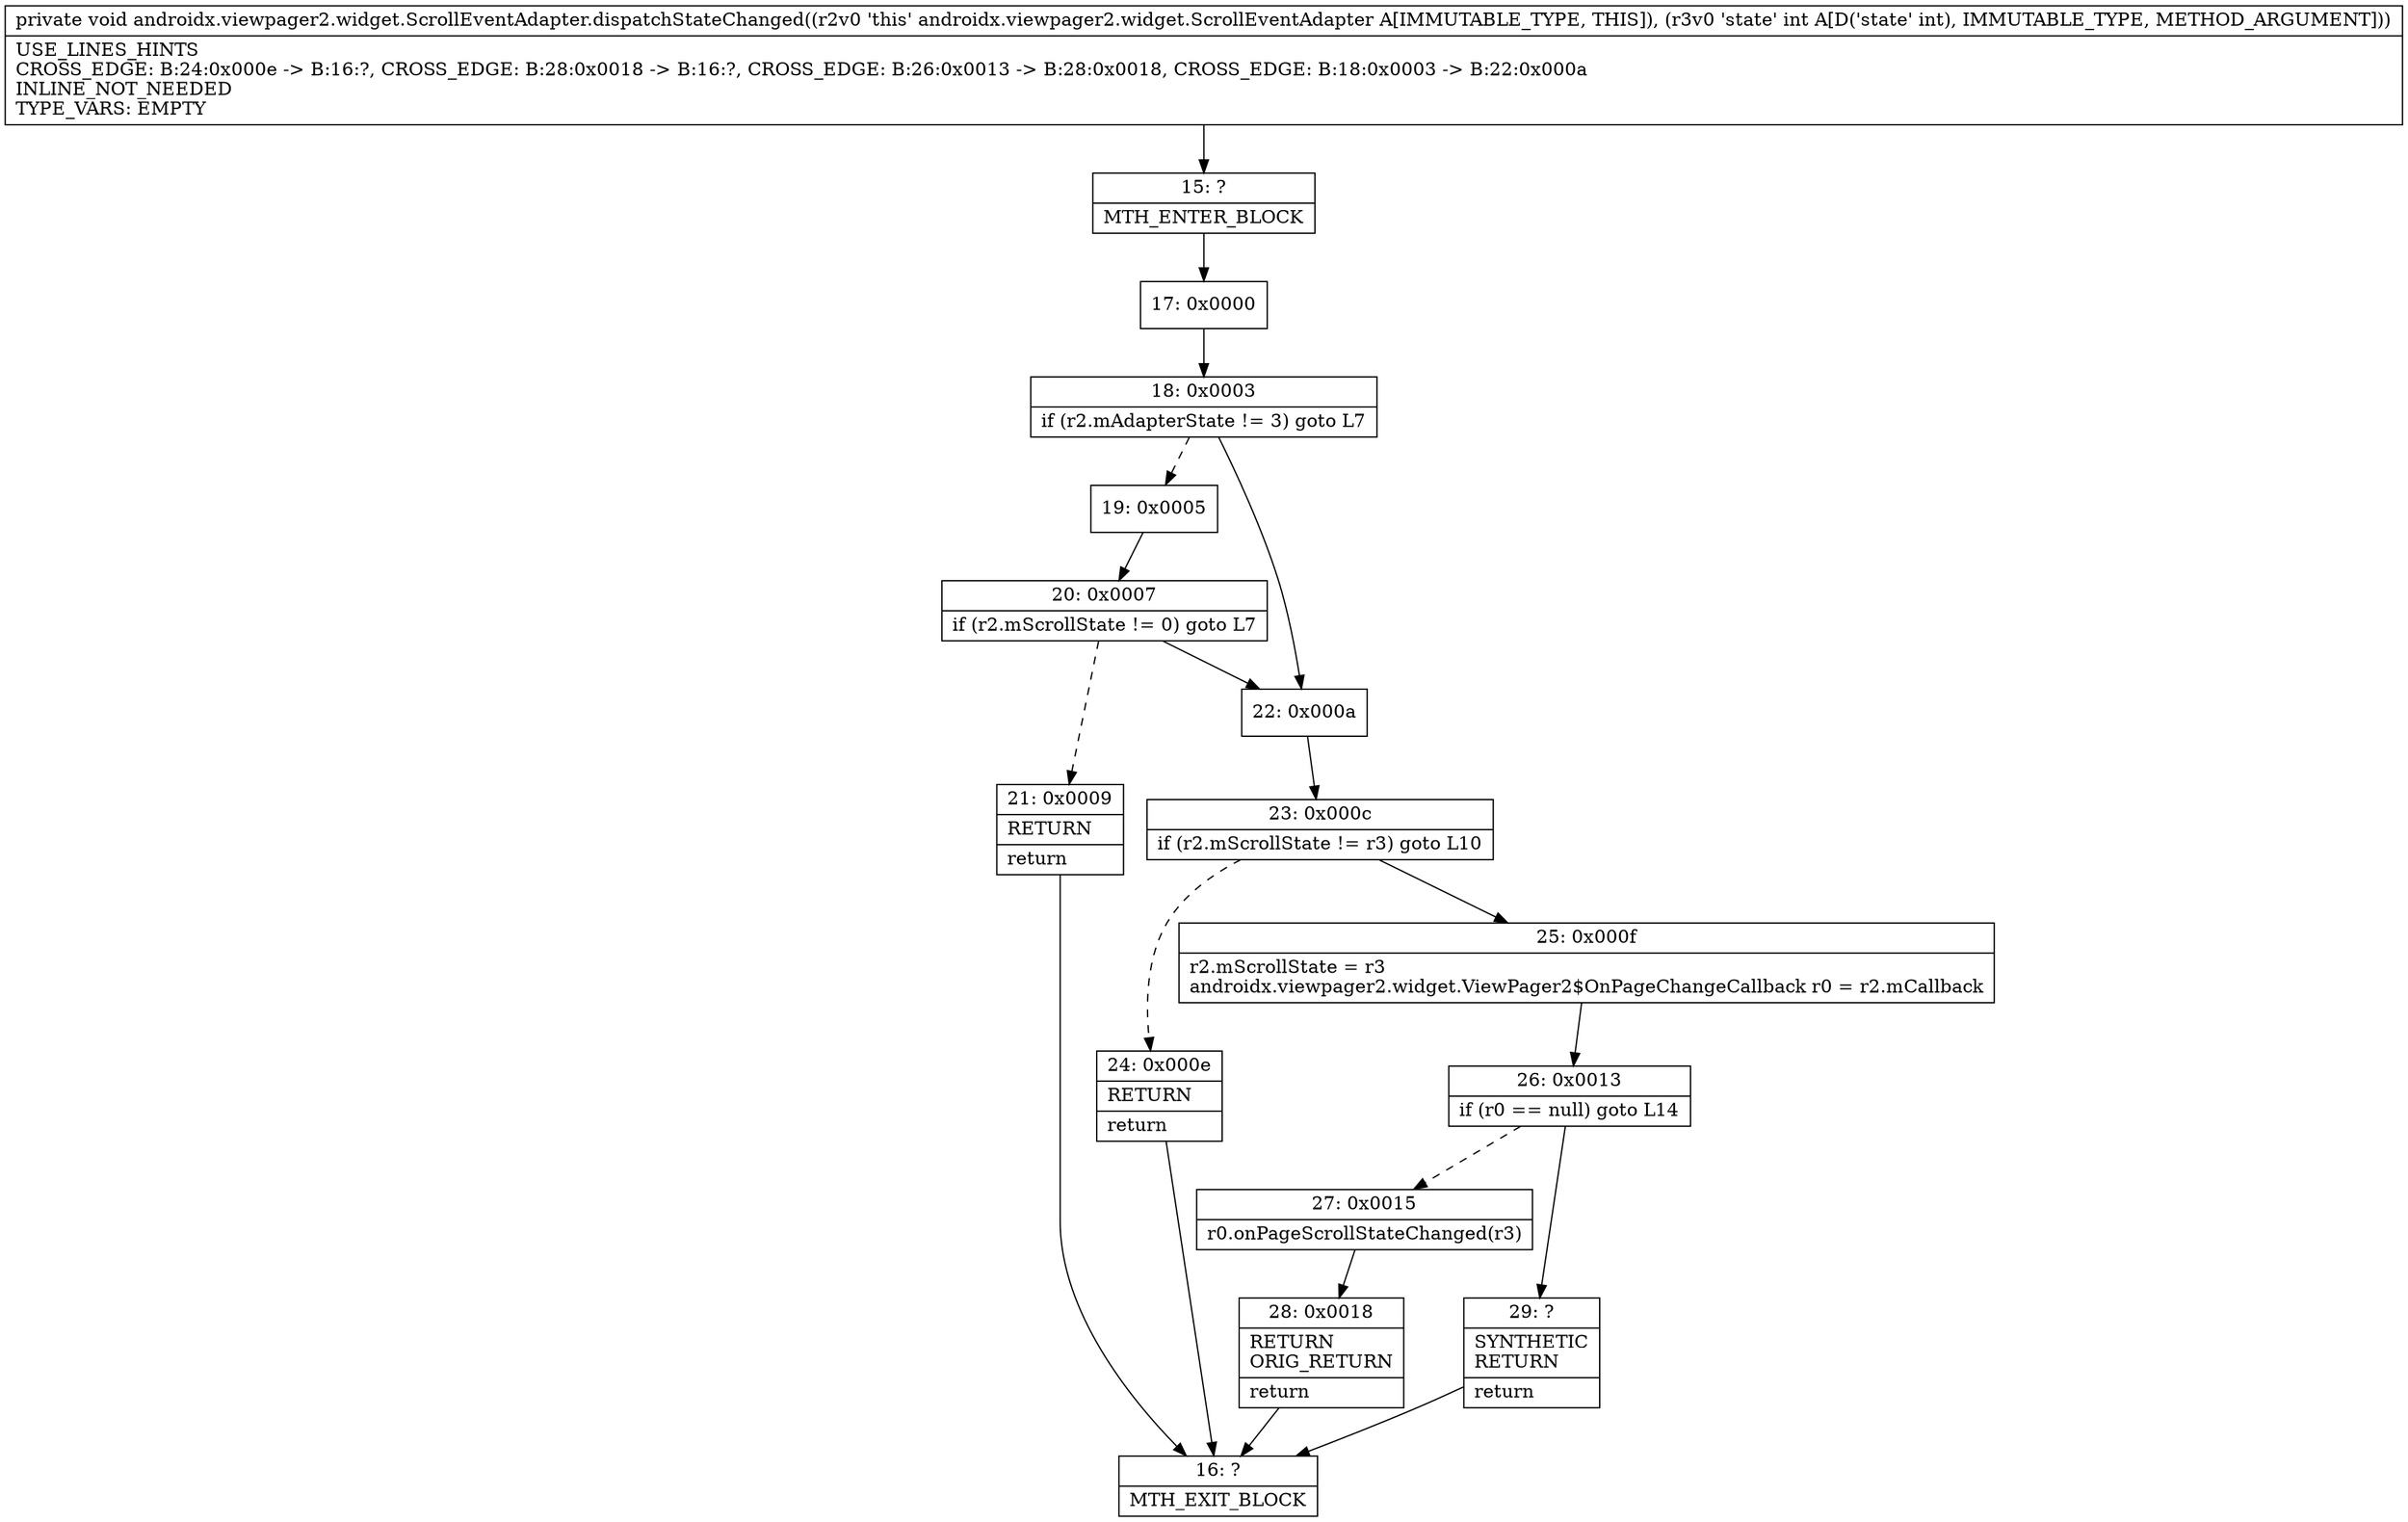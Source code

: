 digraph "CFG forandroidx.viewpager2.widget.ScrollEventAdapter.dispatchStateChanged(I)V" {
Node_15 [shape=record,label="{15\:\ ?|MTH_ENTER_BLOCK\l}"];
Node_17 [shape=record,label="{17\:\ 0x0000}"];
Node_18 [shape=record,label="{18\:\ 0x0003|if (r2.mAdapterState != 3) goto L7\l}"];
Node_19 [shape=record,label="{19\:\ 0x0005}"];
Node_20 [shape=record,label="{20\:\ 0x0007|if (r2.mScrollState != 0) goto L7\l}"];
Node_21 [shape=record,label="{21\:\ 0x0009|RETURN\l|return\l}"];
Node_16 [shape=record,label="{16\:\ ?|MTH_EXIT_BLOCK\l}"];
Node_22 [shape=record,label="{22\:\ 0x000a}"];
Node_23 [shape=record,label="{23\:\ 0x000c|if (r2.mScrollState != r3) goto L10\l}"];
Node_24 [shape=record,label="{24\:\ 0x000e|RETURN\l|return\l}"];
Node_25 [shape=record,label="{25\:\ 0x000f|r2.mScrollState = r3\landroidx.viewpager2.widget.ViewPager2$OnPageChangeCallback r0 = r2.mCallback\l}"];
Node_26 [shape=record,label="{26\:\ 0x0013|if (r0 == null) goto L14\l}"];
Node_27 [shape=record,label="{27\:\ 0x0015|r0.onPageScrollStateChanged(r3)\l}"];
Node_28 [shape=record,label="{28\:\ 0x0018|RETURN\lORIG_RETURN\l|return\l}"];
Node_29 [shape=record,label="{29\:\ ?|SYNTHETIC\lRETURN\l|return\l}"];
MethodNode[shape=record,label="{private void androidx.viewpager2.widget.ScrollEventAdapter.dispatchStateChanged((r2v0 'this' androidx.viewpager2.widget.ScrollEventAdapter A[IMMUTABLE_TYPE, THIS]), (r3v0 'state' int A[D('state' int), IMMUTABLE_TYPE, METHOD_ARGUMENT]))  | USE_LINES_HINTS\lCROSS_EDGE: B:24:0x000e \-\> B:16:?, CROSS_EDGE: B:28:0x0018 \-\> B:16:?, CROSS_EDGE: B:26:0x0013 \-\> B:28:0x0018, CROSS_EDGE: B:18:0x0003 \-\> B:22:0x000a\lINLINE_NOT_NEEDED\lTYPE_VARS: EMPTY\l}"];
MethodNode -> Node_15;Node_15 -> Node_17;
Node_17 -> Node_18;
Node_18 -> Node_19[style=dashed];
Node_18 -> Node_22;
Node_19 -> Node_20;
Node_20 -> Node_21[style=dashed];
Node_20 -> Node_22;
Node_21 -> Node_16;
Node_22 -> Node_23;
Node_23 -> Node_24[style=dashed];
Node_23 -> Node_25;
Node_24 -> Node_16;
Node_25 -> Node_26;
Node_26 -> Node_27[style=dashed];
Node_26 -> Node_29;
Node_27 -> Node_28;
Node_28 -> Node_16;
Node_29 -> Node_16;
}

